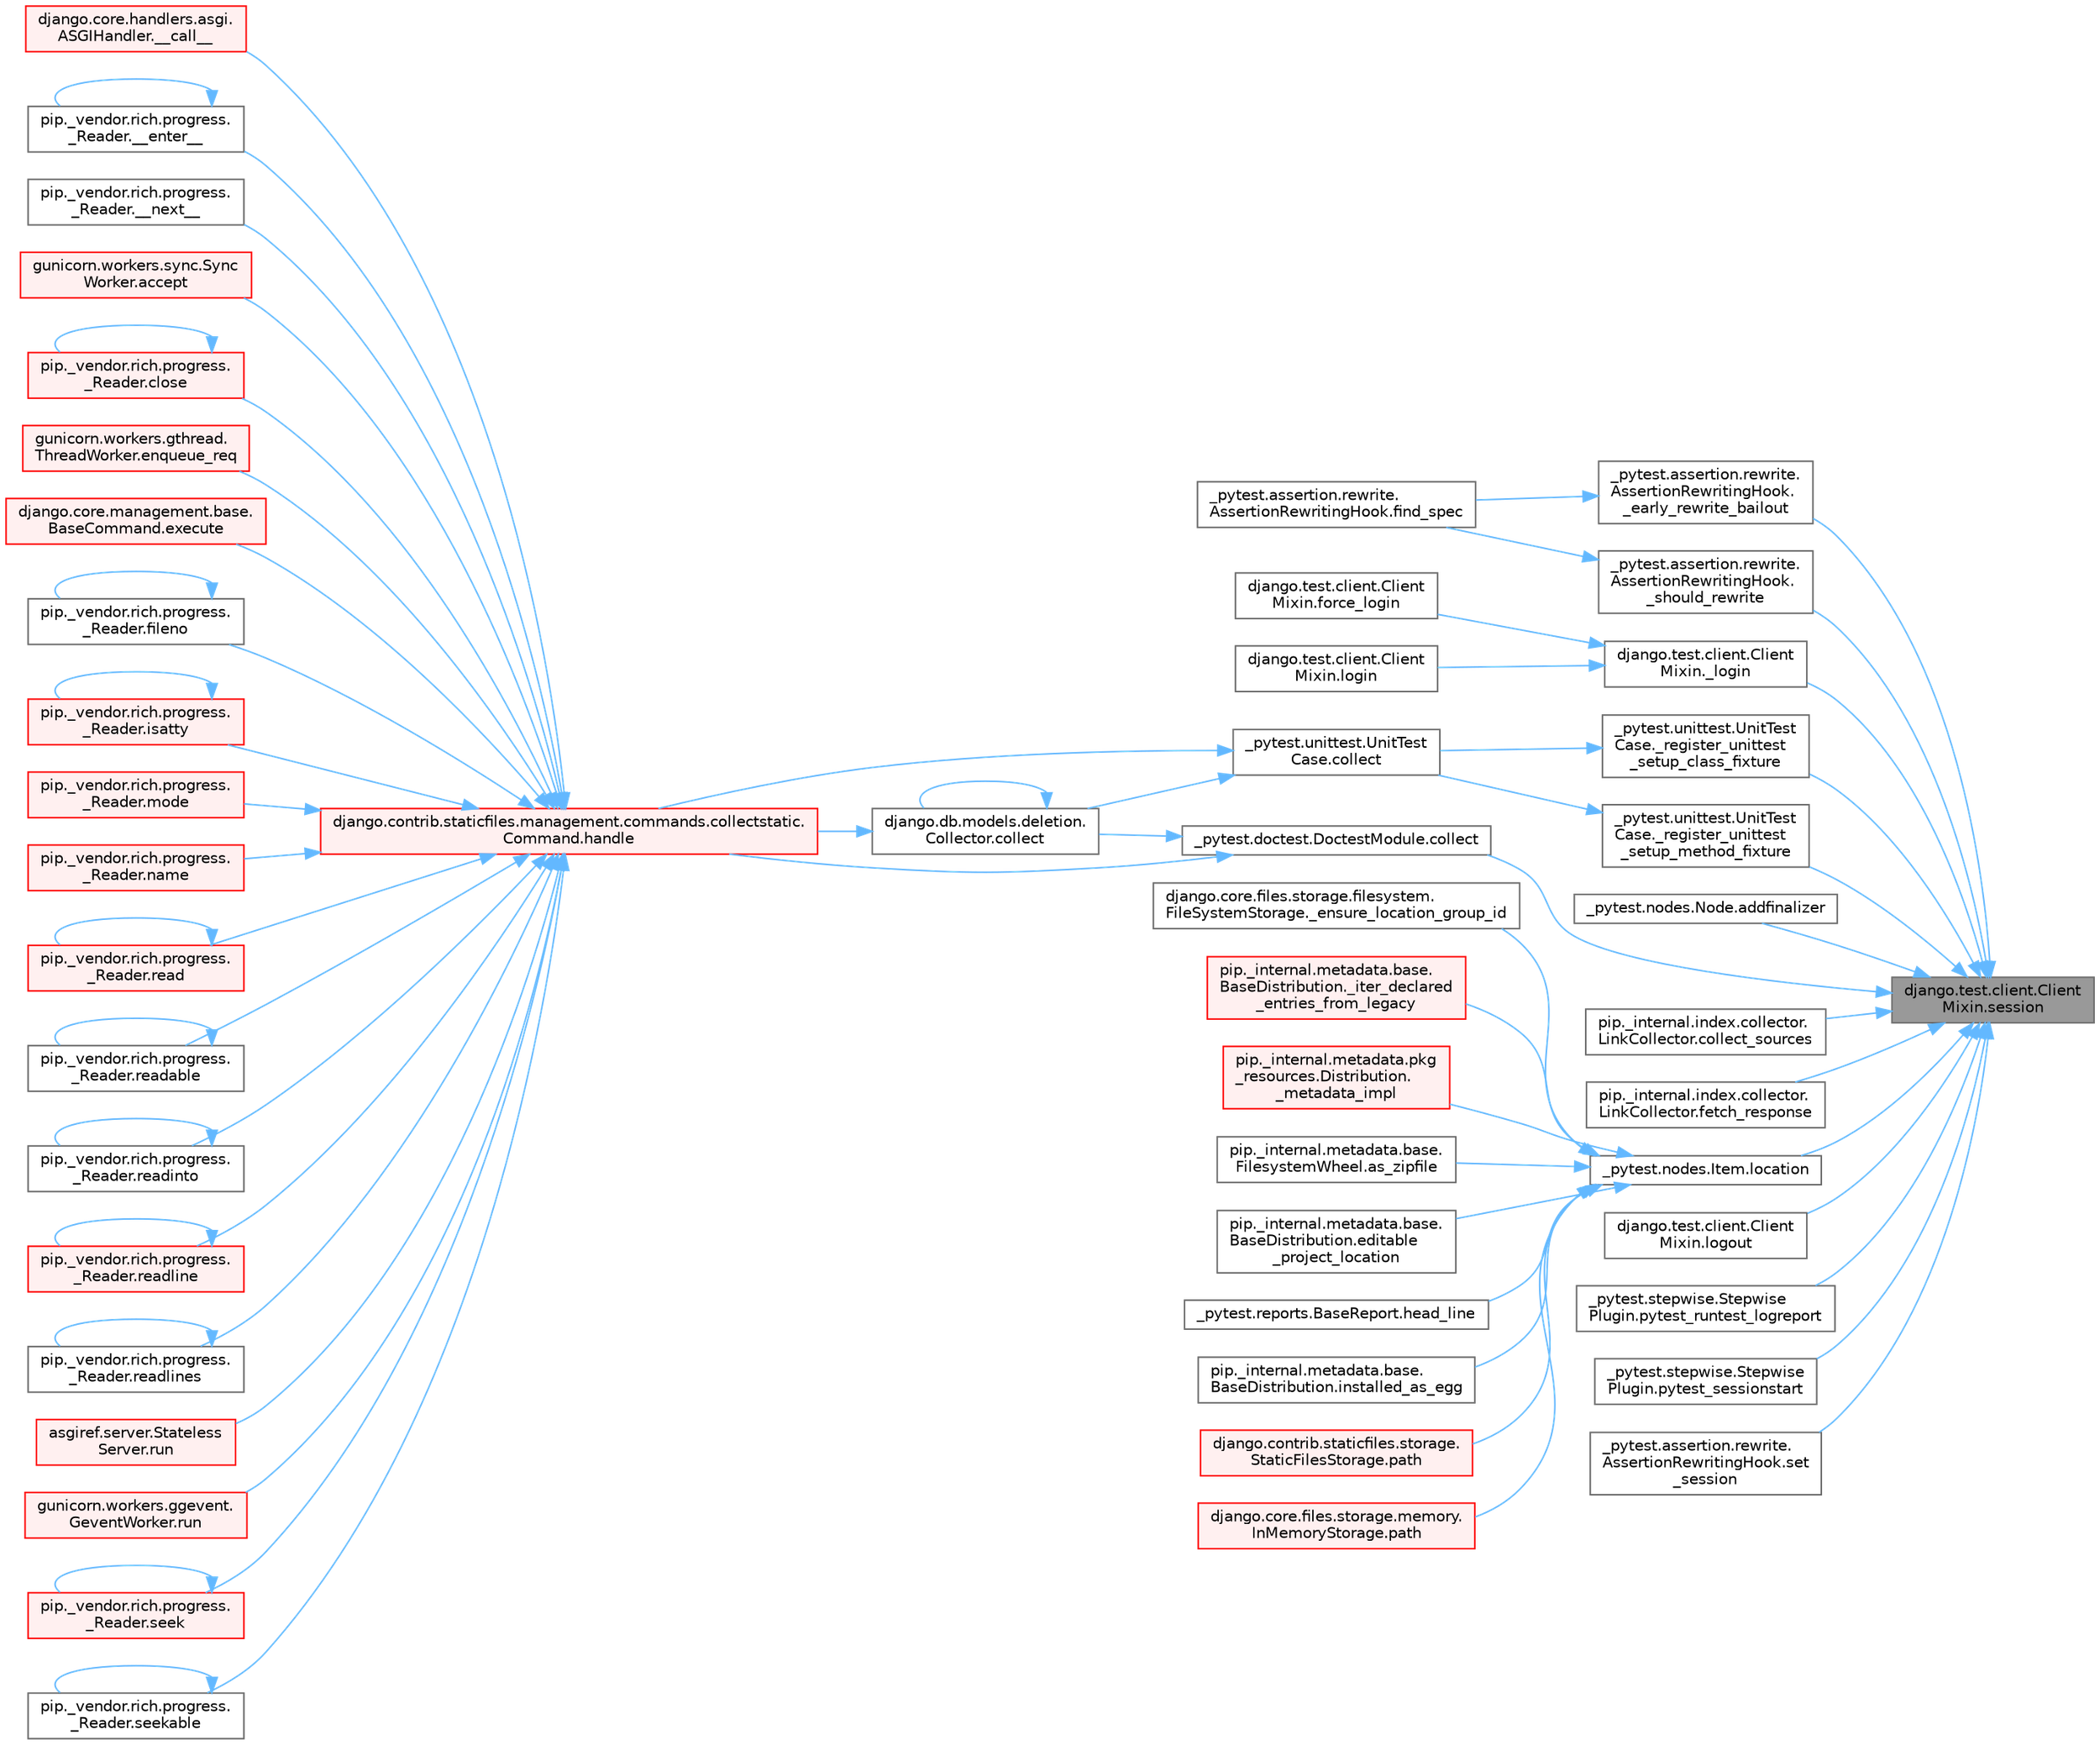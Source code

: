 digraph "django.test.client.ClientMixin.session"
{
 // LATEX_PDF_SIZE
  bgcolor="transparent";
  edge [fontname=Helvetica,fontsize=10,labelfontname=Helvetica,labelfontsize=10];
  node [fontname=Helvetica,fontsize=10,shape=box,height=0.2,width=0.4];
  rankdir="RL";
  Node1 [id="Node000001",label="django.test.client.Client\lMixin.session",height=0.2,width=0.4,color="gray40", fillcolor="grey60", style="filled", fontcolor="black",tooltip=" "];
  Node1 -> Node2 [id="edge1_Node000001_Node000002",dir="back",color="steelblue1",style="solid",tooltip=" "];
  Node2 [id="Node000002",label="_pytest.assertion.rewrite.\lAssertionRewritingHook.\l_early_rewrite_bailout",height=0.2,width=0.4,color="grey40", fillcolor="white", style="filled",URL="$class__pytest_1_1assertion_1_1rewrite_1_1_assertion_rewriting_hook.html#aaf8d7d4e89d0f906b4c5bd2ea4af5e19",tooltip=" "];
  Node2 -> Node3 [id="edge2_Node000002_Node000003",dir="back",color="steelblue1",style="solid",tooltip=" "];
  Node3 [id="Node000003",label="_pytest.assertion.rewrite.\lAssertionRewritingHook.find_spec",height=0.2,width=0.4,color="grey40", fillcolor="white", style="filled",URL="$class__pytest_1_1assertion_1_1rewrite_1_1_assertion_rewriting_hook.html#a221e992ebe5102c6fc6c126d12005a96",tooltip=" "];
  Node1 -> Node4 [id="edge3_Node000001_Node000004",dir="back",color="steelblue1",style="solid",tooltip=" "];
  Node4 [id="Node000004",label="django.test.client.Client\lMixin._login",height=0.2,width=0.4,color="grey40", fillcolor="white", style="filled",URL="$classdjango_1_1test_1_1client_1_1_client_mixin.html#ae72c7a916ddbf8548feb3e8266fa772d",tooltip=" "];
  Node4 -> Node5 [id="edge4_Node000004_Node000005",dir="back",color="steelblue1",style="solid",tooltip=" "];
  Node5 [id="Node000005",label="django.test.client.Client\lMixin.force_login",height=0.2,width=0.4,color="grey40", fillcolor="white", style="filled",URL="$classdjango_1_1test_1_1client_1_1_client_mixin.html#a1ade95f0758eb7e30804fa6258853b65",tooltip=" "];
  Node4 -> Node6 [id="edge5_Node000004_Node000006",dir="back",color="steelblue1",style="solid",tooltip=" "];
  Node6 [id="Node000006",label="django.test.client.Client\lMixin.login",height=0.2,width=0.4,color="grey40", fillcolor="white", style="filled",URL="$classdjango_1_1test_1_1client_1_1_client_mixin.html#a17d59342f49d81559aaedccb80b0bb6b",tooltip=" "];
  Node1 -> Node7 [id="edge6_Node000001_Node000007",dir="back",color="steelblue1",style="solid",tooltip=" "];
  Node7 [id="Node000007",label="_pytest.unittest.UnitTest\lCase._register_unittest\l_setup_class_fixture",height=0.2,width=0.4,color="grey40", fillcolor="white", style="filled",URL="$class__pytest_1_1unittest_1_1_unit_test_case.html#ac0cd8ddad5b28ed6b830d5f13c251bb1",tooltip=" "];
  Node7 -> Node8 [id="edge7_Node000007_Node000008",dir="back",color="steelblue1",style="solid",tooltip=" "];
  Node8 [id="Node000008",label="_pytest.unittest.UnitTest\lCase.collect",height=0.2,width=0.4,color="grey40", fillcolor="white", style="filled",URL="$class__pytest_1_1unittest_1_1_unit_test_case.html#a08204763ef1256ec9e03bde2178711a2",tooltip=" "];
  Node8 -> Node9 [id="edge8_Node000008_Node000009",dir="back",color="steelblue1",style="solid",tooltip=" "];
  Node9 [id="Node000009",label="django.db.models.deletion.\lCollector.collect",height=0.2,width=0.4,color="grey40", fillcolor="white", style="filled",URL="$classdjango_1_1db_1_1models_1_1deletion_1_1_collector.html#ae6d2a061dcb129755a51ced6ab45edad",tooltip=" "];
  Node9 -> Node9 [id="edge9_Node000009_Node000009",dir="back",color="steelblue1",style="solid",tooltip=" "];
  Node9 -> Node10 [id="edge10_Node000009_Node000010",dir="back",color="steelblue1",style="solid",tooltip=" "];
  Node10 [id="Node000010",label="django.contrib.staticfiles.management.commands.collectstatic.\lCommand.handle",height=0.2,width=0.4,color="red", fillcolor="#FFF0F0", style="filled",URL="$classdjango_1_1contrib_1_1staticfiles_1_1management_1_1commands_1_1collectstatic_1_1_command.html#a77042fe151f5e5c26990bdd187c9f21e",tooltip=" "];
  Node10 -> Node11 [id="edge11_Node000010_Node000011",dir="back",color="steelblue1",style="solid",tooltip=" "];
  Node11 [id="Node000011",label="django.core.handlers.asgi.\lASGIHandler.__call__",height=0.2,width=0.4,color="red", fillcolor="#FFF0F0", style="filled",URL="$classdjango_1_1core_1_1handlers_1_1asgi_1_1_a_s_g_i_handler.html#a22b4781bb9089ff078a3e64dd2f48dce",tooltip=" "];
  Node10 -> Node14 [id="edge12_Node000010_Node000014",dir="back",color="steelblue1",style="solid",tooltip=" "];
  Node14 [id="Node000014",label="pip._vendor.rich.progress.\l_Reader.__enter__",height=0.2,width=0.4,color="grey40", fillcolor="white", style="filled",URL="$classpip_1_1__vendor_1_1rich_1_1progress_1_1___reader.html#a9c3bb756d7d5d66aa484c6d25fef6d8a",tooltip=" "];
  Node14 -> Node14 [id="edge13_Node000014_Node000014",dir="back",color="steelblue1",style="solid",tooltip=" "];
  Node10 -> Node15 [id="edge14_Node000010_Node000015",dir="back",color="steelblue1",style="solid",tooltip=" "];
  Node15 [id="Node000015",label="pip._vendor.rich.progress.\l_Reader.__next__",height=0.2,width=0.4,color="grey40", fillcolor="white", style="filled",URL="$classpip_1_1__vendor_1_1rich_1_1progress_1_1___reader.html#a9434dfa9ada5623d6fb72996bf354ffe",tooltip=" "];
  Node10 -> Node16 [id="edge15_Node000010_Node000016",dir="back",color="steelblue1",style="solid",tooltip=" "];
  Node16 [id="Node000016",label="gunicorn.workers.sync.Sync\lWorker.accept",height=0.2,width=0.4,color="red", fillcolor="#FFF0F0", style="filled",URL="$classgunicorn_1_1workers_1_1sync_1_1_sync_worker.html#a9b2f1e8d68bbd5233578ace2685952b3",tooltip=" "];
  Node10 -> Node20 [id="edge16_Node000010_Node000020",dir="back",color="steelblue1",style="solid",tooltip=" "];
  Node20 [id="Node000020",label="pip._vendor.rich.progress.\l_Reader.close",height=0.2,width=0.4,color="red", fillcolor="#FFF0F0", style="filled",URL="$classpip_1_1__vendor_1_1rich_1_1progress_1_1___reader.html#a6c0b1964d885972a97a12a9ac01d23e8",tooltip=" "];
  Node20 -> Node20 [id="edge17_Node000020_Node000020",dir="back",color="steelblue1",style="solid",tooltip=" "];
  Node10 -> Node983 [id="edge18_Node000010_Node000983",dir="back",color="steelblue1",style="solid",tooltip=" "];
  Node983 [id="Node000983",label="gunicorn.workers.gthread.\lThreadWorker.enqueue_req",height=0.2,width=0.4,color="red", fillcolor="#FFF0F0", style="filled",URL="$classgunicorn_1_1workers_1_1gthread_1_1_thread_worker.html#a8d2981740d79747639e152d9e9632964",tooltip=" "];
  Node10 -> Node980 [id="edge19_Node000010_Node000980",dir="back",color="steelblue1",style="solid",tooltip=" "];
  Node980 [id="Node000980",label="django.core.management.base.\lBaseCommand.execute",height=0.2,width=0.4,color="red", fillcolor="#FFF0F0", style="filled",URL="$classdjango_1_1core_1_1management_1_1base_1_1_base_command.html#a5621c1fb51be6a2deff6777d90c25ee0",tooltip=" "];
  Node10 -> Node986 [id="edge20_Node000010_Node000986",dir="back",color="steelblue1",style="solid",tooltip=" "];
  Node986 [id="Node000986",label="pip._vendor.rich.progress.\l_Reader.fileno",height=0.2,width=0.4,color="grey40", fillcolor="white", style="filled",URL="$classpip_1_1__vendor_1_1rich_1_1progress_1_1___reader.html#a5fae85546bcfb15e2144c108bb31b59c",tooltip=" "];
  Node986 -> Node986 [id="edge21_Node000986_Node000986",dir="back",color="steelblue1",style="solid",tooltip=" "];
  Node10 -> Node987 [id="edge22_Node000010_Node000987",dir="back",color="steelblue1",style="solid",tooltip=" "];
  Node987 [id="Node000987",label="pip._vendor.rich.progress.\l_Reader.isatty",height=0.2,width=0.4,color="red", fillcolor="#FFF0F0", style="filled",URL="$classpip_1_1__vendor_1_1rich_1_1progress_1_1___reader.html#a25008b04de43b80685677bd476ebb238",tooltip=" "];
  Node987 -> Node987 [id="edge23_Node000987_Node000987",dir="back",color="steelblue1",style="solid",tooltip=" "];
  Node10 -> Node990 [id="edge24_Node000010_Node000990",dir="back",color="steelblue1",style="solid",tooltip=" "];
  Node990 [id="Node000990",label="pip._vendor.rich.progress.\l_Reader.mode",height=0.2,width=0.4,color="red", fillcolor="#FFF0F0", style="filled",URL="$classpip_1_1__vendor_1_1rich_1_1progress_1_1___reader.html#a744eab5dc9ede10fd26932ecf9ccbddc",tooltip=" "];
  Node10 -> Node997 [id="edge25_Node000010_Node000997",dir="back",color="steelblue1",style="solid",tooltip=" "];
  Node997 [id="Node000997",label="pip._vendor.rich.progress.\l_Reader.name",height=0.2,width=0.4,color="red", fillcolor="#FFF0F0", style="filled",URL="$classpip_1_1__vendor_1_1rich_1_1progress_1_1___reader.html#a545f897ce86cf3e798598cb200357c13",tooltip=" "];
  Node10 -> Node1113 [id="edge26_Node000010_Node001113",dir="back",color="steelblue1",style="solid",tooltip=" "];
  Node1113 [id="Node001113",label="pip._vendor.rich.progress.\l_Reader.read",height=0.2,width=0.4,color="red", fillcolor="#FFF0F0", style="filled",URL="$classpip_1_1__vendor_1_1rich_1_1progress_1_1___reader.html#abc9a19c1ccc4057e665996a500814420",tooltip=" "];
  Node1113 -> Node1113 [id="edge27_Node001113_Node001113",dir="back",color="steelblue1",style="solid",tooltip=" "];
  Node10 -> Node1119 [id="edge28_Node000010_Node001119",dir="back",color="steelblue1",style="solid",tooltip=" "];
  Node1119 [id="Node001119",label="pip._vendor.rich.progress.\l_Reader.readable",height=0.2,width=0.4,color="grey40", fillcolor="white", style="filled",URL="$classpip_1_1__vendor_1_1rich_1_1progress_1_1___reader.html#a597c6d895bd8070977827445f65524ea",tooltip=" "];
  Node1119 -> Node1119 [id="edge29_Node001119_Node001119",dir="back",color="steelblue1",style="solid",tooltip=" "];
  Node10 -> Node1120 [id="edge30_Node000010_Node001120",dir="back",color="steelblue1",style="solid",tooltip=" "];
  Node1120 [id="Node001120",label="pip._vendor.rich.progress.\l_Reader.readinto",height=0.2,width=0.4,color="grey40", fillcolor="white", style="filled",URL="$classpip_1_1__vendor_1_1rich_1_1progress_1_1___reader.html#a10a6b416f687bc74dfd4a16e210733fd",tooltip=" "];
  Node1120 -> Node1120 [id="edge31_Node001120_Node001120",dir="back",color="steelblue1",style="solid",tooltip=" "];
  Node10 -> Node1121 [id="edge32_Node000010_Node001121",dir="back",color="steelblue1",style="solid",tooltip=" "];
  Node1121 [id="Node001121",label="pip._vendor.rich.progress.\l_Reader.readline",height=0.2,width=0.4,color="red", fillcolor="#FFF0F0", style="filled",URL="$classpip_1_1__vendor_1_1rich_1_1progress_1_1___reader.html#ae214b8896d240d33ed0d1e03b8134107",tooltip=" "];
  Node1121 -> Node1121 [id="edge33_Node001121_Node001121",dir="back",color="steelblue1",style="solid",tooltip=" "];
  Node10 -> Node1125 [id="edge34_Node000010_Node001125",dir="back",color="steelblue1",style="solid",tooltip=" "];
  Node1125 [id="Node001125",label="pip._vendor.rich.progress.\l_Reader.readlines",height=0.2,width=0.4,color="grey40", fillcolor="white", style="filled",URL="$classpip_1_1__vendor_1_1rich_1_1progress_1_1___reader.html#a36448a9abb78b99bc05fa66433015f3a",tooltip=" "];
  Node1125 -> Node1125 [id="edge35_Node001125_Node001125",dir="back",color="steelblue1",style="solid",tooltip=" "];
  Node10 -> Node1126 [id="edge36_Node000010_Node001126",dir="back",color="steelblue1",style="solid",tooltip=" "];
  Node1126 [id="Node001126",label="asgiref.server.Stateless\lServer.run",height=0.2,width=0.4,color="red", fillcolor="#FFF0F0", style="filled",URL="$classasgiref_1_1server_1_1_stateless_server.html#a60ad300a082526eea5c1b2df64c4e793",tooltip="Mainloop and handling."];
  Node10 -> Node317 [id="edge37_Node000010_Node000317",dir="back",color="steelblue1",style="solid",tooltip=" "];
  Node317 [id="Node000317",label="gunicorn.workers.ggevent.\lGeventWorker.run",height=0.2,width=0.4,color="red", fillcolor="#FFF0F0", style="filled",URL="$classgunicorn_1_1workers_1_1ggevent_1_1_gevent_worker.html#a0d8ffe6d6db44cfe8310ccf5643506ee",tooltip=" "];
  Node10 -> Node1127 [id="edge38_Node000010_Node001127",dir="back",color="steelblue1",style="solid",tooltip=" "];
  Node1127 [id="Node001127",label="pip._vendor.rich.progress.\l_Reader.seek",height=0.2,width=0.4,color="red", fillcolor="#FFF0F0", style="filled",URL="$classpip_1_1__vendor_1_1rich_1_1progress_1_1___reader.html#a8577bcef22b050ec6d7b7cb2ce1b9053",tooltip=" "];
  Node1127 -> Node1127 [id="edge39_Node001127_Node001127",dir="back",color="steelblue1",style="solid",tooltip=" "];
  Node10 -> Node1627 [id="edge40_Node000010_Node001627",dir="back",color="steelblue1",style="solid",tooltip=" "];
  Node1627 [id="Node001627",label="pip._vendor.rich.progress.\l_Reader.seekable",height=0.2,width=0.4,color="grey40", fillcolor="white", style="filled",URL="$classpip_1_1__vendor_1_1rich_1_1progress_1_1___reader.html#a3de43f328570e813a05b1dcc07813f5b",tooltip=" "];
  Node1627 -> Node1627 [id="edge41_Node001627_Node001627",dir="back",color="steelblue1",style="solid",tooltip=" "];
  Node8 -> Node10 [id="edge42_Node000008_Node000010",dir="back",color="steelblue1",style="solid",tooltip=" "];
  Node1 -> Node3186 [id="edge43_Node000001_Node003186",dir="back",color="steelblue1",style="solid",tooltip=" "];
  Node3186 [id="Node003186",label="_pytest.unittest.UnitTest\lCase._register_unittest\l_setup_method_fixture",height=0.2,width=0.4,color="grey40", fillcolor="white", style="filled",URL="$class__pytest_1_1unittest_1_1_unit_test_case.html#a19c0f36b27eabef9802e4b5d1c49c5b7",tooltip=" "];
  Node3186 -> Node8 [id="edge44_Node003186_Node000008",dir="back",color="steelblue1",style="solid",tooltip=" "];
  Node1 -> Node3187 [id="edge45_Node000001_Node003187",dir="back",color="steelblue1",style="solid",tooltip=" "];
  Node3187 [id="Node003187",label="_pytest.assertion.rewrite.\lAssertionRewritingHook.\l_should_rewrite",height=0.2,width=0.4,color="grey40", fillcolor="white", style="filled",URL="$class__pytest_1_1assertion_1_1rewrite_1_1_assertion_rewriting_hook.html#a2fa4adfd097dcc08af44b4d6c6f005d1",tooltip=" "];
  Node3187 -> Node3 [id="edge46_Node003187_Node000003",dir="back",color="steelblue1",style="solid",tooltip=" "];
  Node1 -> Node3188 [id="edge47_Node000001_Node003188",dir="back",color="steelblue1",style="solid",tooltip=" "];
  Node3188 [id="Node003188",label="_pytest.nodes.Node.addfinalizer",height=0.2,width=0.4,color="grey40", fillcolor="white", style="filled",URL="$class__pytest_1_1nodes_1_1_node.html#a5f10cc3faeab8c50589bec336e8599c6",tooltip=" "];
  Node1 -> Node3189 [id="edge48_Node000001_Node003189",dir="back",color="steelblue1",style="solid",tooltip=" "];
  Node3189 [id="Node003189",label="_pytest.doctest.DoctestModule.collect",height=0.2,width=0.4,color="grey40", fillcolor="white", style="filled",URL="$class__pytest_1_1doctest_1_1_doctest_module.html#a9620deb725d7f2144375dba7905b6fdc",tooltip=" "];
  Node3189 -> Node9 [id="edge49_Node003189_Node000009",dir="back",color="steelblue1",style="solid",tooltip=" "];
  Node3189 -> Node10 [id="edge50_Node003189_Node000010",dir="back",color="steelblue1",style="solid",tooltip=" "];
  Node1 -> Node3190 [id="edge51_Node000001_Node003190",dir="back",color="steelblue1",style="solid",tooltip=" "];
  Node3190 [id="Node003190",label="pip._internal.index.collector.\lLinkCollector.collect_sources",height=0.2,width=0.4,color="grey40", fillcolor="white", style="filled",URL="$classpip_1_1__internal_1_1index_1_1collector_1_1_link_collector.html#a9de3632bd4dca1005db85f06e86d2c52",tooltip=" "];
  Node1 -> Node3191 [id="edge52_Node000001_Node003191",dir="back",color="steelblue1",style="solid",tooltip=" "];
  Node3191 [id="Node003191",label="pip._internal.index.collector.\lLinkCollector.fetch_response",height=0.2,width=0.4,color="grey40", fillcolor="white", style="filled",URL="$classpip_1_1__internal_1_1index_1_1collector_1_1_link_collector.html#a16b237ed176de506f7d1d616900d2fb2",tooltip=" "];
  Node1 -> Node3192 [id="edge53_Node000001_Node003192",dir="back",color="steelblue1",style="solid",tooltip=" "];
  Node3192 [id="Node003192",label="_pytest.nodes.Item.location",height=0.2,width=0.4,color="grey40", fillcolor="white", style="filled",URL="$class__pytest_1_1nodes_1_1_item.html#a09cd5bab99de1b92a3aa6f76ba8aa206",tooltip=" "];
  Node3192 -> Node3166 [id="edge54_Node003192_Node003166",dir="back",color="steelblue1",style="solid",tooltip=" "];
  Node3166 [id="Node003166",label="django.core.files.storage.filesystem.\lFileSystemStorage._ensure_location_group_id",height=0.2,width=0.4,color="grey40", fillcolor="white", style="filled",URL="$classdjango_1_1core_1_1files_1_1storage_1_1filesystem_1_1_file_system_storage.html#ada5408450b8d45745c1b0e5f4525c6f4",tooltip=" "];
  Node3192 -> Node674 [id="edge55_Node003192_Node000674",dir="back",color="steelblue1",style="solid",tooltip=" "];
  Node674 [id="Node000674",label="pip._internal.metadata.base.\lBaseDistribution._iter_declared\l_entries_from_legacy",height=0.2,width=0.4,color="red", fillcolor="#FFF0F0", style="filled",URL="$classpip_1_1__internal_1_1metadata_1_1base_1_1_base_distribution.html#afe1092a9a3492091a1532c8907ccd9e8",tooltip=" "];
  Node3192 -> Node883 [id="edge56_Node003192_Node000883",dir="back",color="steelblue1",style="solid",tooltip=" "];
  Node883 [id="Node000883",label="pip._internal.metadata.pkg\l_resources.Distribution.\l_metadata_impl",height=0.2,width=0.4,color="red", fillcolor="#FFF0F0", style="filled",URL="$classpip_1_1__internal_1_1metadata_1_1pkg__resources_1_1_distribution.html#a7d4ae76260de7d1936446c407277ad5b",tooltip=" "];
  Node3192 -> Node3167 [id="edge57_Node003192_Node003167",dir="back",color="steelblue1",style="solid",tooltip=" "];
  Node3167 [id="Node003167",label="pip._internal.metadata.base.\lFilesystemWheel.as_zipfile",height=0.2,width=0.4,color="grey40", fillcolor="white", style="filled",URL="$classpip_1_1__internal_1_1metadata_1_1base_1_1_filesystem_wheel.html#a2edf7e9c5613ec85a815971d9f55ac82",tooltip=" "];
  Node3192 -> Node1142 [id="edge58_Node003192_Node001142",dir="back",color="steelblue1",style="solid",tooltip=" "];
  Node1142 [id="Node001142",label="pip._internal.metadata.base.\lBaseDistribution.editable\l_project_location",height=0.2,width=0.4,color="grey40", fillcolor="white", style="filled",URL="$classpip_1_1__internal_1_1metadata_1_1base_1_1_base_distribution.html#a59297eb536a210ff36a71d4dda673749",tooltip=" "];
  Node3192 -> Node3168 [id="edge59_Node003192_Node003168",dir="back",color="steelblue1",style="solid",tooltip=" "];
  Node3168 [id="Node003168",label="_pytest.reports.BaseReport.head_line",height=0.2,width=0.4,color="grey40", fillcolor="white", style="filled",URL="$class__pytest_1_1reports_1_1_base_report.html#ab38fe6637e88a52912eecf01ee5df8c3",tooltip=" "];
  Node3192 -> Node3169 [id="edge60_Node003192_Node003169",dir="back",color="steelblue1",style="solid",tooltip=" "];
  Node3169 [id="Node003169",label="pip._internal.metadata.base.\lBaseDistribution.installed_as_egg",height=0.2,width=0.4,color="grey40", fillcolor="white", style="filled",URL="$classpip_1_1__internal_1_1metadata_1_1base_1_1_base_distribution.html#ae45c6ee79afca720f5d75db9bd5ec658",tooltip=" "];
  Node3192 -> Node3170 [id="edge61_Node003192_Node003170",dir="back",color="steelblue1",style="solid",tooltip=" "];
  Node3170 [id="Node003170",label="django.contrib.staticfiles.storage.\lStaticFilesStorage.path",height=0.2,width=0.4,color="red", fillcolor="#FFF0F0", style="filled",URL="$classdjango_1_1contrib_1_1staticfiles_1_1storage_1_1_static_files_storage.html#a4e96cc92fbde7423d1b74f3a50fc0bf6",tooltip=" "];
  Node3192 -> Node3171 [id="edge62_Node003192_Node003171",dir="back",color="steelblue1",style="solid",tooltip=" "];
  Node3171 [id="Node003171",label="django.core.files.storage.memory.\lInMemoryStorage.path",height=0.2,width=0.4,color="red", fillcolor="#FFF0F0", style="filled",URL="$classdjango_1_1core_1_1files_1_1storage_1_1memory_1_1_in_memory_storage.html#a466c8e28fd11839318d2e4454b8ef89f",tooltip=" "];
  Node1 -> Node3193 [id="edge63_Node000001_Node003193",dir="back",color="steelblue1",style="solid",tooltip=" "];
  Node3193 [id="Node003193",label="django.test.client.Client\lMixin.logout",height=0.2,width=0.4,color="grey40", fillcolor="white", style="filled",URL="$classdjango_1_1test_1_1client_1_1_client_mixin.html#ae0231f8e481a3ae74dc0bd22d569bd13",tooltip=" "];
  Node1 -> Node3194 [id="edge64_Node000001_Node003194",dir="back",color="steelblue1",style="solid",tooltip=" "];
  Node3194 [id="Node003194",label="_pytest.stepwise.Stepwise\lPlugin.pytest_runtest_logreport",height=0.2,width=0.4,color="grey40", fillcolor="white", style="filled",URL="$class__pytest_1_1stepwise_1_1_stepwise_plugin.html#a01b35f45e9792ffc52b9dfbad8601c70",tooltip=" "];
  Node1 -> Node3195 [id="edge65_Node000001_Node003195",dir="back",color="steelblue1",style="solid",tooltip=" "];
  Node3195 [id="Node003195",label="_pytest.stepwise.Stepwise\lPlugin.pytest_sessionstart",height=0.2,width=0.4,color="grey40", fillcolor="white", style="filled",URL="$class__pytest_1_1stepwise_1_1_stepwise_plugin.html#a63c60deb4234277c560e7994501a3e7b",tooltip=" "];
  Node1 -> Node3196 [id="edge66_Node000001_Node003196",dir="back",color="steelblue1",style="solid",tooltip=" "];
  Node3196 [id="Node003196",label="_pytest.assertion.rewrite.\lAssertionRewritingHook.set\l_session",height=0.2,width=0.4,color="grey40", fillcolor="white", style="filled",URL="$class__pytest_1_1assertion_1_1rewrite_1_1_assertion_rewriting_hook.html#a44f6411cb6d7024cea529a7b5ffd779e",tooltip=" "];
}
